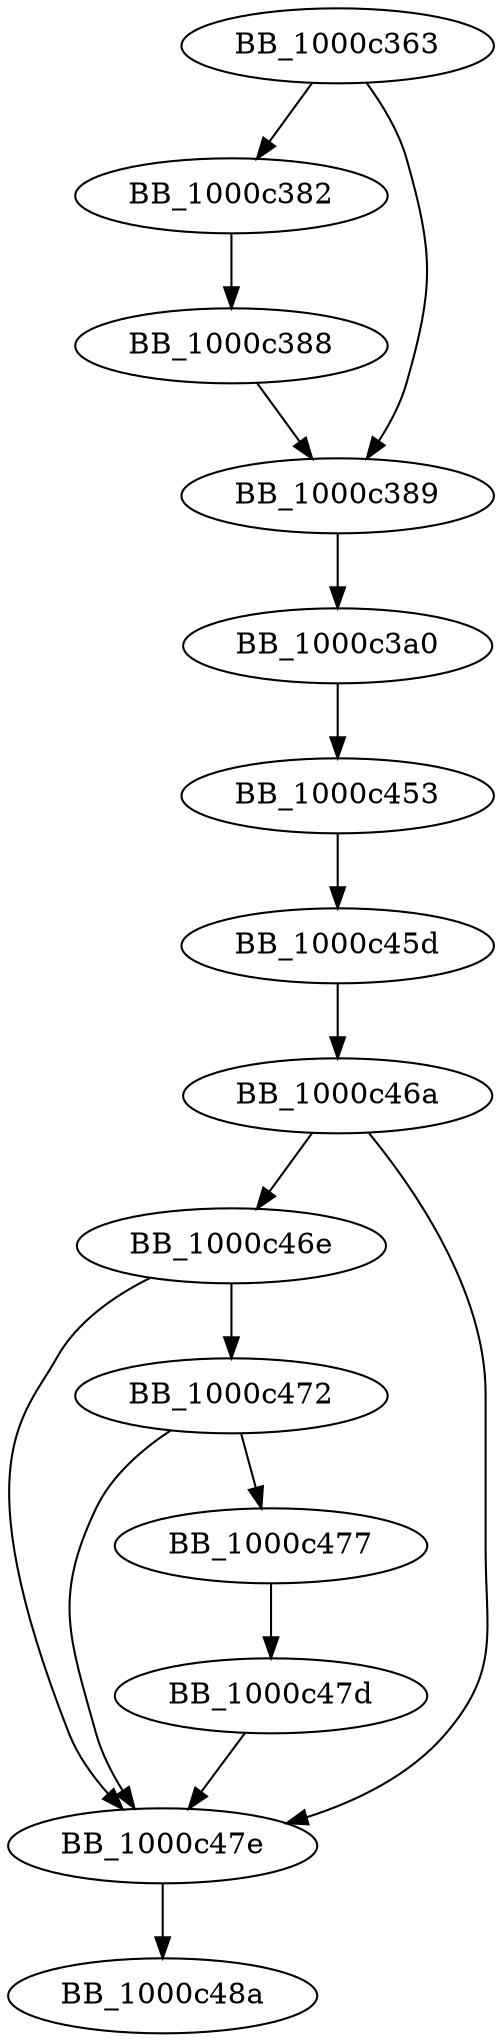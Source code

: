 DiGraph __call_reportfault{
BB_1000c363->BB_1000c382
BB_1000c363->BB_1000c389
BB_1000c382->BB_1000c388
BB_1000c388->BB_1000c389
BB_1000c389->BB_1000c3a0
BB_1000c3a0->BB_1000c453
BB_1000c453->BB_1000c45d
BB_1000c45d->BB_1000c46a
BB_1000c46a->BB_1000c46e
BB_1000c46a->BB_1000c47e
BB_1000c46e->BB_1000c472
BB_1000c46e->BB_1000c47e
BB_1000c472->BB_1000c477
BB_1000c472->BB_1000c47e
BB_1000c477->BB_1000c47d
BB_1000c47d->BB_1000c47e
BB_1000c47e->BB_1000c48a
}
